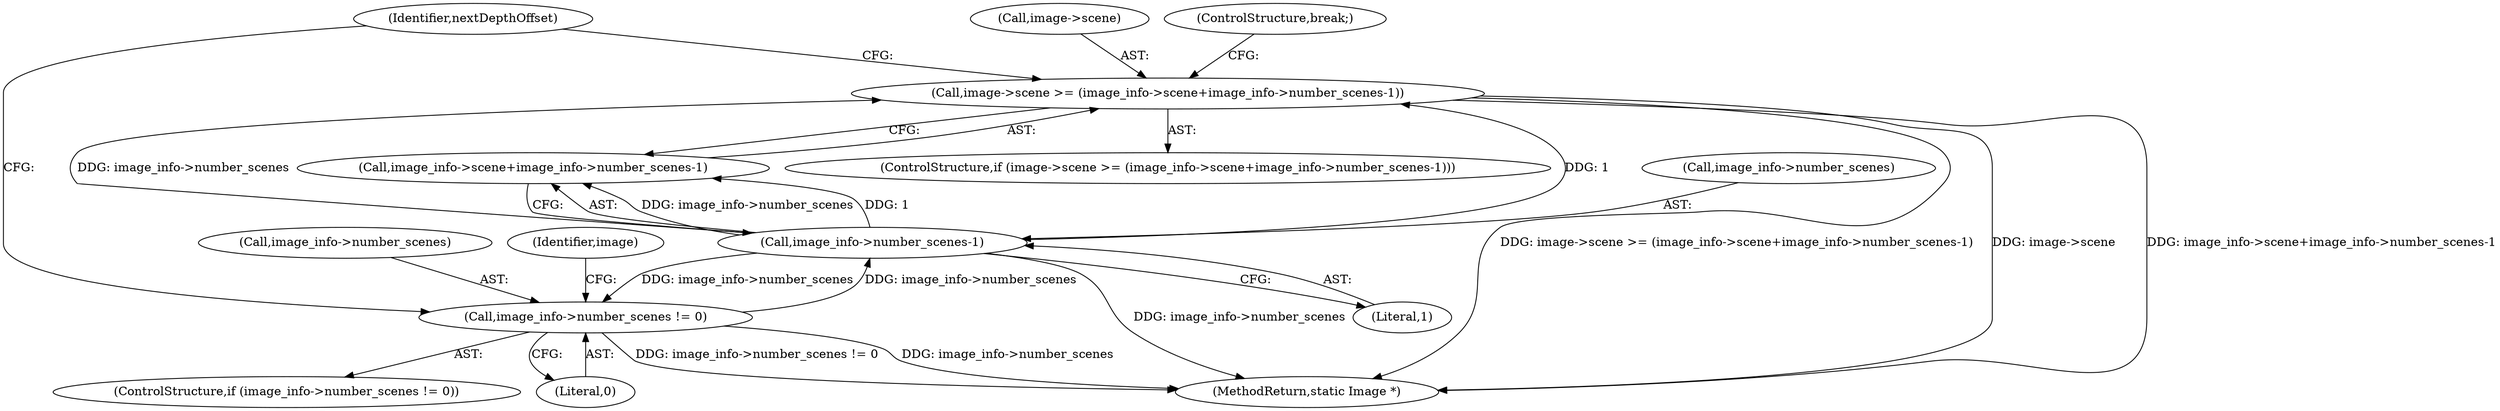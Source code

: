 digraph "0_ImageMagick_db1ffb6cf44bcfe5c4d5fcf9d9109ded5617387f@pointer" {
"1001288" [label="(Call,image->scene >= (image_info->scene+image_info->number_scenes-1))"];
"1001296" [label="(Call,image_info->number_scenes-1)"];
"1001282" [label="(Call,image_info->number_scenes != 0)"];
"1001289" [label="(Call,image->scene)"];
"1001288" [label="(Call,image->scene >= (image_info->scene+image_info->number_scenes-1))"];
"1001304" [label="(Identifier,nextDepthOffset)"];
"1001286" [label="(Literal,0)"];
"1001283" [label="(Call,image_info->number_scenes)"];
"1001290" [label="(Identifier,image)"];
"1001281" [label="(ControlStructure,if (image_info->number_scenes != 0))"];
"1001382" [label="(MethodReturn,static Image *)"];
"1001301" [label="(ControlStructure,break;)"];
"1001287" [label="(ControlStructure,if (image->scene >= (image_info->scene+image_info->number_scenes-1)))"];
"1001300" [label="(Literal,1)"];
"1001292" [label="(Call,image_info->scene+image_info->number_scenes-1)"];
"1001297" [label="(Call,image_info->number_scenes)"];
"1001282" [label="(Call,image_info->number_scenes != 0)"];
"1001296" [label="(Call,image_info->number_scenes-1)"];
"1001288" -> "1001287"  [label="AST: "];
"1001288" -> "1001292"  [label="CFG: "];
"1001289" -> "1001288"  [label="AST: "];
"1001292" -> "1001288"  [label="AST: "];
"1001301" -> "1001288"  [label="CFG: "];
"1001304" -> "1001288"  [label="CFG: "];
"1001288" -> "1001382"  [label="DDG: image->scene >= (image_info->scene+image_info->number_scenes-1)"];
"1001288" -> "1001382"  [label="DDG: image->scene"];
"1001288" -> "1001382"  [label="DDG: image_info->scene+image_info->number_scenes-1"];
"1001296" -> "1001288"  [label="DDG: image_info->number_scenes"];
"1001296" -> "1001288"  [label="DDG: 1"];
"1001296" -> "1001292"  [label="AST: "];
"1001296" -> "1001300"  [label="CFG: "];
"1001297" -> "1001296"  [label="AST: "];
"1001300" -> "1001296"  [label="AST: "];
"1001292" -> "1001296"  [label="CFG: "];
"1001296" -> "1001382"  [label="DDG: image_info->number_scenes"];
"1001296" -> "1001282"  [label="DDG: image_info->number_scenes"];
"1001296" -> "1001292"  [label="DDG: image_info->number_scenes"];
"1001296" -> "1001292"  [label="DDG: 1"];
"1001282" -> "1001296"  [label="DDG: image_info->number_scenes"];
"1001282" -> "1001281"  [label="AST: "];
"1001282" -> "1001286"  [label="CFG: "];
"1001283" -> "1001282"  [label="AST: "];
"1001286" -> "1001282"  [label="AST: "];
"1001290" -> "1001282"  [label="CFG: "];
"1001304" -> "1001282"  [label="CFG: "];
"1001282" -> "1001382"  [label="DDG: image_info->number_scenes"];
"1001282" -> "1001382"  [label="DDG: image_info->number_scenes != 0"];
}
